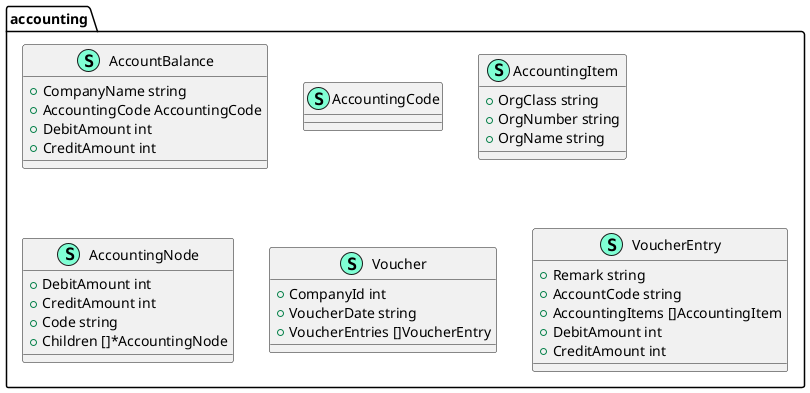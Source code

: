 @startuml
namespace accounting {
    class AccountBalance << (S,Aquamarine) >> {
        + CompanyName string
        + AccountingCode AccountingCode
        + DebitAmount int
        + CreditAmount int

    }
    class AccountingCode << (S,Aquamarine) >> {
    }
    class AccountingItem << (S,Aquamarine) >> {
        + OrgClass string
        + OrgNumber string
        + OrgName string

    }
    class AccountingNode << (S,Aquamarine) >> {
        + DebitAmount int
        + CreditAmount int
        + Code string
        + Children []*AccountingNode

    }
    class Voucher << (S,Aquamarine) >> {
        + CompanyId int
        + VoucherDate string
        + VoucherEntries []VoucherEntry

    }
    class VoucherEntry << (S,Aquamarine) >> {
        + Remark string
        + AccountCode string
        + AccountingItems []AccountingItem
        + DebitAmount int
        + CreditAmount int

    }
}


@enduml
